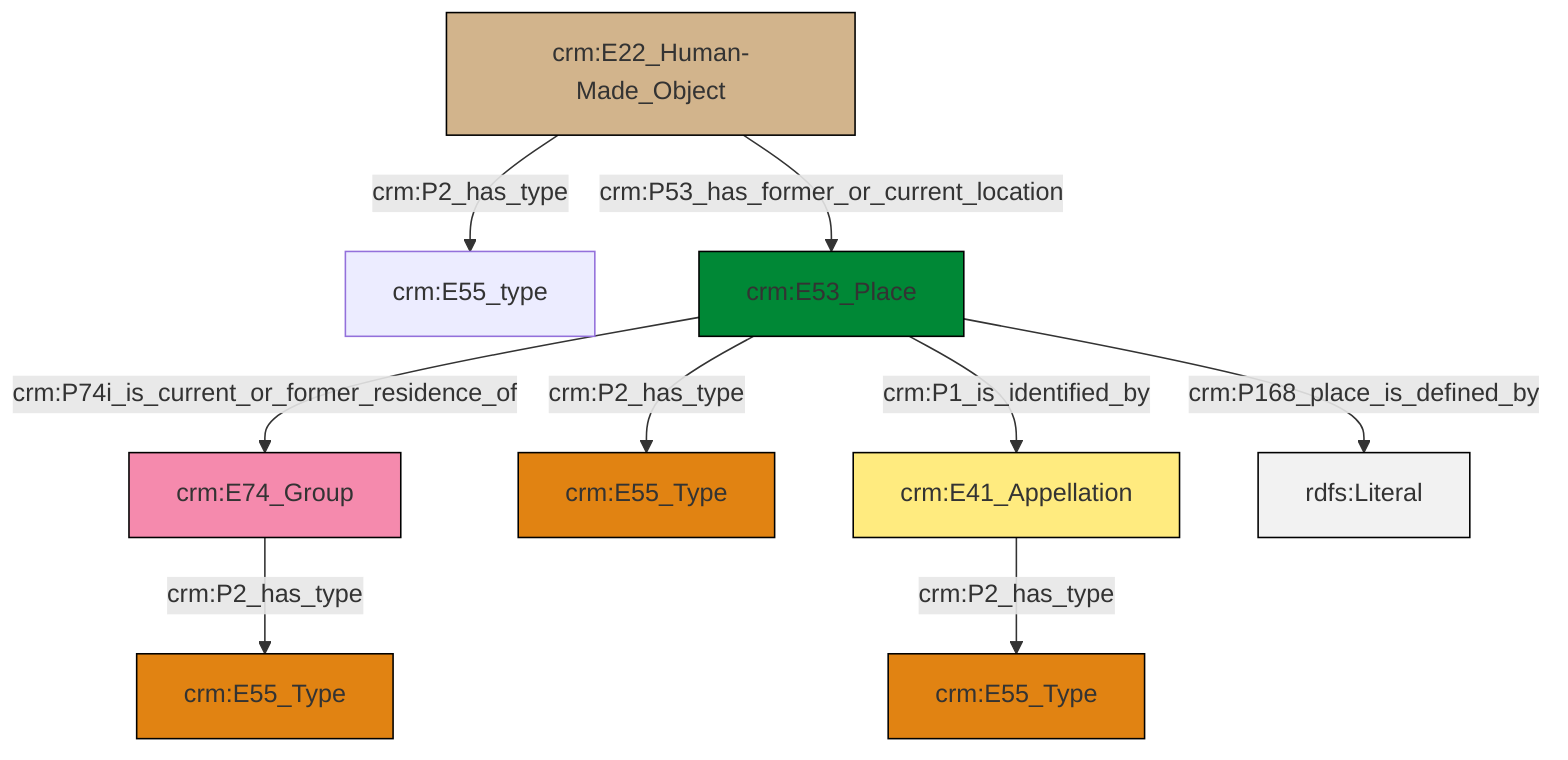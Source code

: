 graph TD
classDef Literal fill:#f2f2f2,stroke:#000000;
classDef CRM_Entity fill:#FFFFFF,stroke:#000000;
classDef Temporal_Entity fill:#00C9E6, stroke:#000000;
classDef Type fill:#E18312, stroke:#000000;
classDef Time-Span fill:#2C9C91, stroke:#000000;
classDef Appellation fill:#FFEB7F, stroke:#000000;
classDef Place fill:#008836, stroke:#000000;
classDef Persistent_Item fill:#B266B2, stroke:#000000;
classDef Conceptual_Object fill:#FFD700, stroke:#000000;
classDef Physical_Thing fill:#D2B48C, stroke:#000000;
classDef Actor fill:#f58aad, stroke:#000000;
classDef PC_Classes fill:#4ce600, stroke:#000000;
classDef Multi fill:#cccccc,stroke:#000000;

2["crm:E22_Human-Made_Object"]:::Physical_Thing -->|crm:P2_has_type| 3["crm:E55_type"]:::Default
2["crm:E22_Human-Made_Object"]:::Physical_Thing -->|crm:P53_has_former_or_current_location| 4["crm:E53_Place"]:::Place
4["crm:E53_Place"]:::Place -->|crm:P74i_is_current_or_former_residence_of| 6["crm:E74_Group"]:::Actor
4["crm:E53_Place"]:::Place -->|crm:P2_has_type| 7["crm:E55_Type"]:::Type
6["crm:E74_Group"]:::Actor -->|crm:P2_has_type| 0["crm:E55_Type"]:::Type
13["crm:E41_Appellation"]:::Appellation -->|crm:P2_has_type| 9["crm:E55_Type"]:::Type
4["crm:E53_Place"]:::Place -->|crm:P1_is_identified_by| 13["crm:E41_Appellation"]:::Appellation
4["crm:E53_Place"]:::Place -->|crm:P168_place_is_defined_by| 17[rdfs:Literal]:::Literal